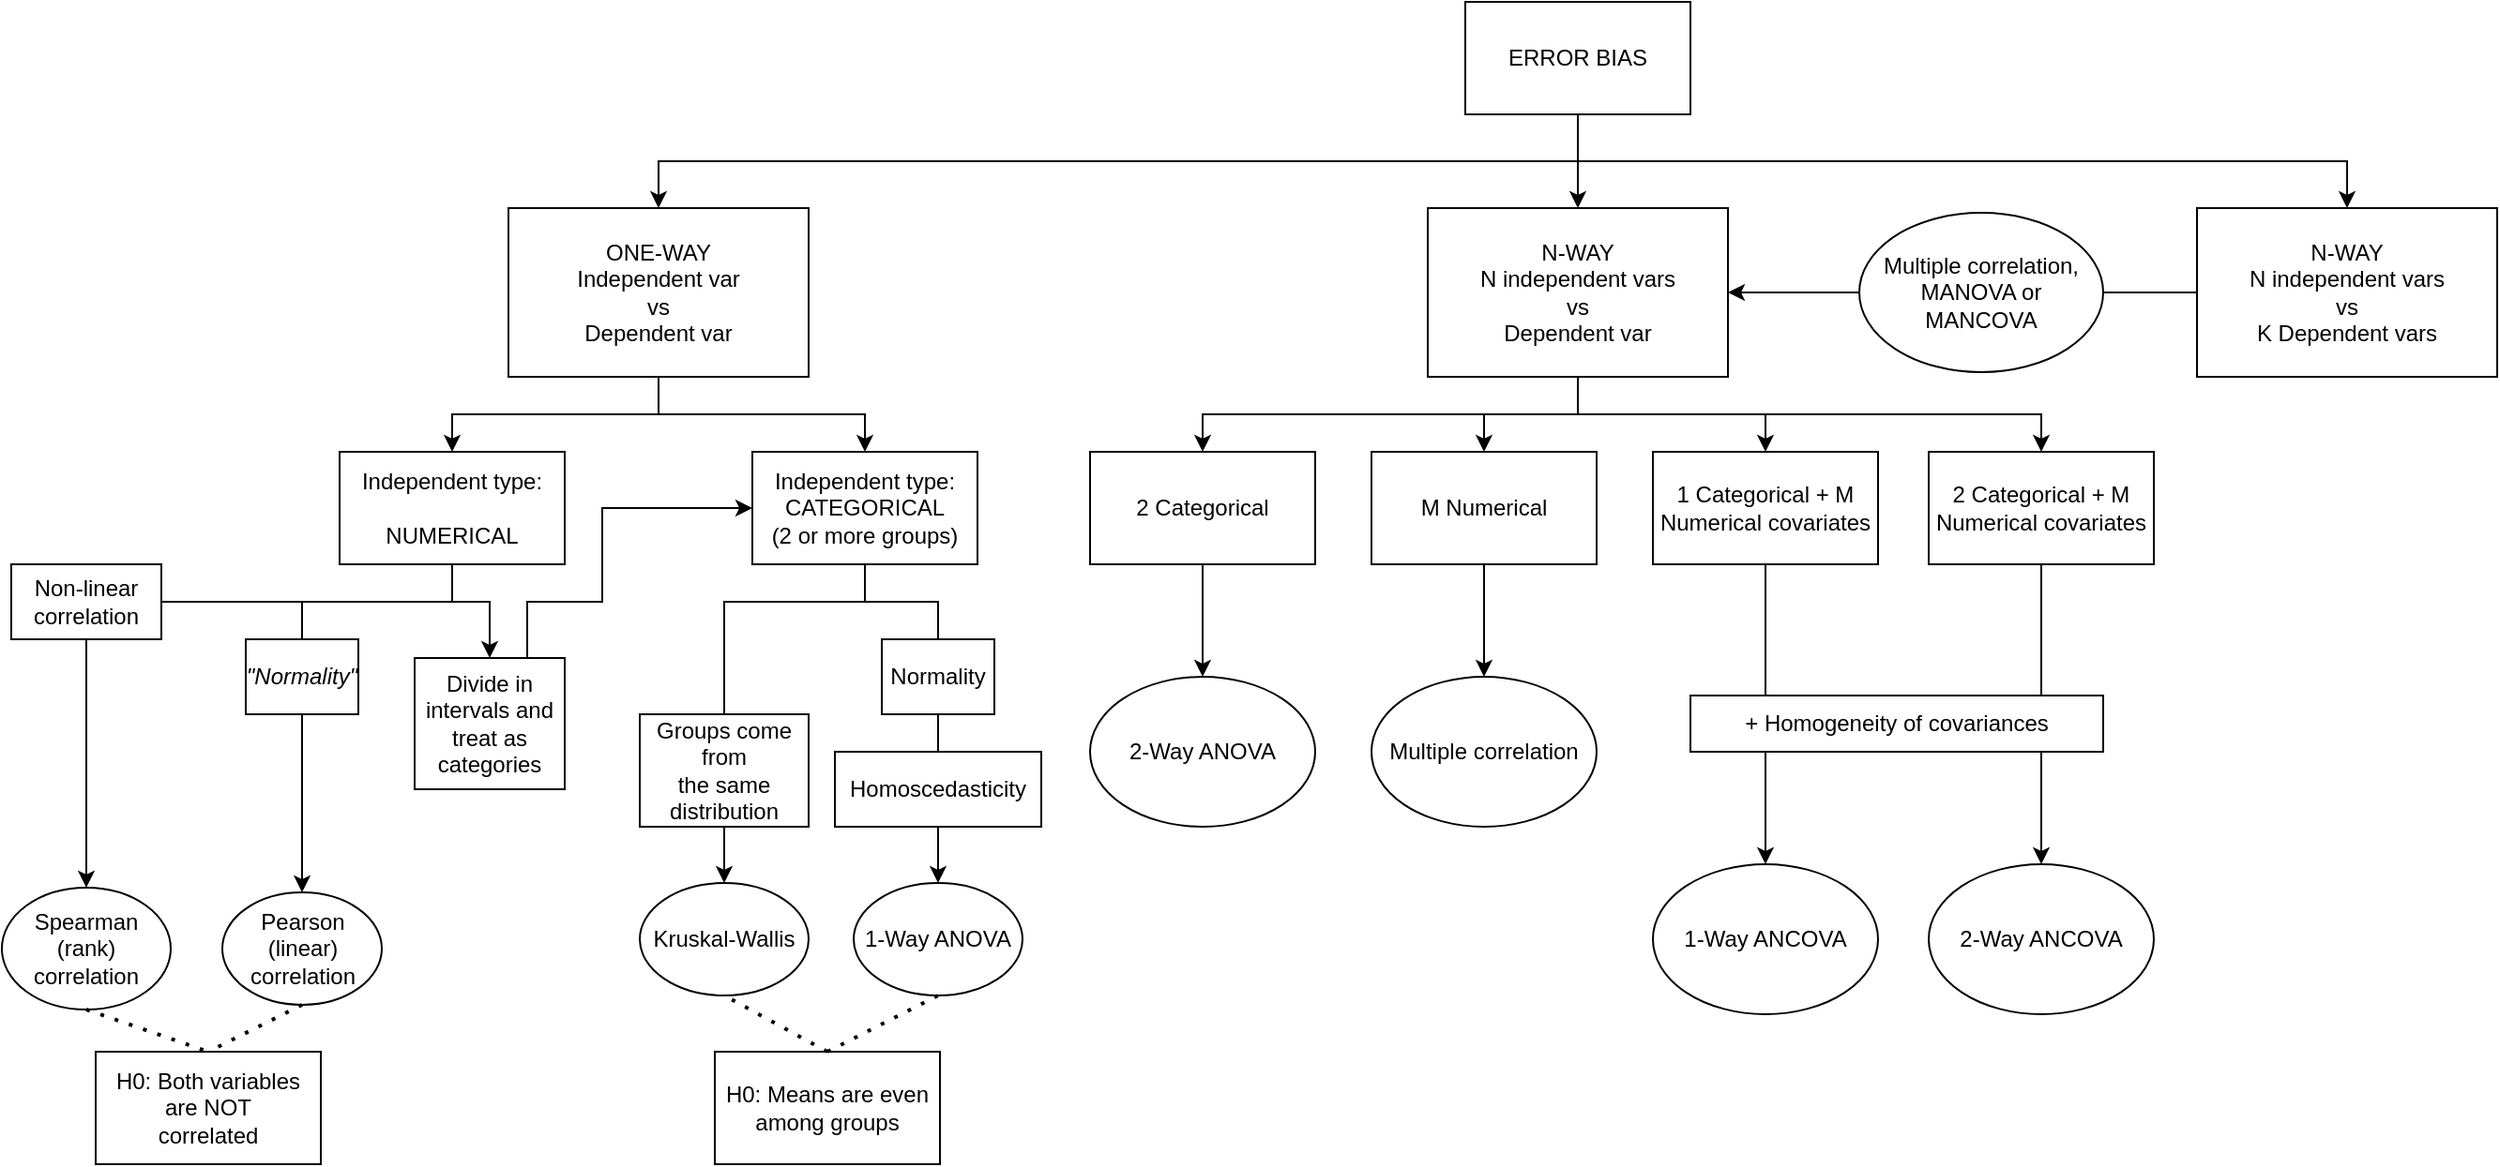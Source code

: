 <mxfile version="17.5.0" type="github">
  <diagram id="nlkPnwCIeHFaATNDk7t9" name="Page-1">
    <mxGraphModel dx="2249" dy="705" grid="1" gridSize="10" guides="1" tooltips="1" connect="1" arrows="1" fold="1" page="1" pageScale="1" pageWidth="827" pageHeight="1169" math="0" shadow="0">
      <root>
        <mxCell id="0" />
        <mxCell id="1" parent="0" />
        <mxCell id="x7gbHvze0u9rKhDAbI1o-14" style="edgeStyle=orthogonalEdgeStyle;rounded=0;orthogonalLoop=1;jettySize=auto;html=1;exitX=0.5;exitY=1;exitDx=0;exitDy=0;entryX=0.5;entryY=0;entryDx=0;entryDy=0;" parent="1" source="x7gbHvze0u9rKhDAbI1o-1" target="x7gbHvze0u9rKhDAbI1o-2" edge="1">
          <mxGeometry relative="1" as="geometry" />
        </mxCell>
        <mxCell id="x7gbHvze0u9rKhDAbI1o-38" style="edgeStyle=orthogonalEdgeStyle;rounded=0;orthogonalLoop=1;jettySize=auto;html=1;exitX=0.5;exitY=1;exitDx=0;exitDy=0;entryX=0.5;entryY=0;entryDx=0;entryDy=0;" parent="1" source="x7gbHvze0u9rKhDAbI1o-1" target="x7gbHvze0u9rKhDAbI1o-6" edge="1">
          <mxGeometry relative="1" as="geometry" />
        </mxCell>
        <mxCell id="x7gbHvze0u9rKhDAbI1o-61" style="edgeStyle=orthogonalEdgeStyle;rounded=0;orthogonalLoop=1;jettySize=auto;html=1;exitX=0.5;exitY=1;exitDx=0;exitDy=0;entryX=0.5;entryY=0;entryDx=0;entryDy=0;" parent="1" source="x7gbHvze0u9rKhDAbI1o-1" target="sU1CsyUOXi9waq4NskRp-3" edge="1">
          <mxGeometry relative="1" as="geometry">
            <mxPoint x="990" y="125" as="targetPoint" />
          </mxGeometry>
        </mxCell>
        <mxCell id="x7gbHvze0u9rKhDAbI1o-1" value="ERROR BIAS" style="rounded=0;whiteSpace=wrap;html=1;" parent="1" vertex="1">
          <mxGeometry x="580" y="40" width="120" height="60" as="geometry" />
        </mxCell>
        <mxCell id="x7gbHvze0u9rKhDAbI1o-15" style="edgeStyle=orthogonalEdgeStyle;rounded=0;orthogonalLoop=1;jettySize=auto;html=1;exitX=0.5;exitY=1;exitDx=0;exitDy=0;entryX=0.5;entryY=0;entryDx=0;entryDy=0;" parent="1" source="x7gbHvze0u9rKhDAbI1o-2" target="x7gbHvze0u9rKhDAbI1o-7" edge="1">
          <mxGeometry relative="1" as="geometry" />
        </mxCell>
        <mxCell id="x7gbHvze0u9rKhDAbI1o-19" style="edgeStyle=orthogonalEdgeStyle;rounded=0;orthogonalLoop=1;jettySize=auto;html=1;exitX=0.5;exitY=1;exitDx=0;exitDy=0;entryX=0.5;entryY=0;entryDx=0;entryDy=0;" parent="1" source="x7gbHvze0u9rKhDAbI1o-2" target="x7gbHvze0u9rKhDAbI1o-3" edge="1">
          <mxGeometry relative="1" as="geometry" />
        </mxCell>
        <mxCell id="x7gbHvze0u9rKhDAbI1o-2" value="ONE-WAY&lt;br&gt;Independent var&lt;br&gt;vs&lt;br&gt;Dependent var" style="rounded=0;whiteSpace=wrap;html=1;" parent="1" vertex="1">
          <mxGeometry x="70" y="150" width="160" height="90" as="geometry" />
        </mxCell>
        <mxCell id="x7gbHvze0u9rKhDAbI1o-23" style="edgeStyle=orthogonalEdgeStyle;rounded=0;orthogonalLoop=1;jettySize=auto;html=1;exitX=0.5;exitY=1;exitDx=0;exitDy=0;entryX=0.5;entryY=0;entryDx=0;entryDy=0;endArrow=none;" parent="1" source="x7gbHvze0u9rKhDAbI1o-3" target="x7gbHvze0u9rKhDAbI1o-20" edge="1">
          <mxGeometry relative="1" as="geometry" />
        </mxCell>
        <mxCell id="x7gbHvze0u9rKhDAbI1o-25" style="edgeStyle=orthogonalEdgeStyle;rounded=0;orthogonalLoop=1;jettySize=auto;html=1;exitX=0.5;exitY=1;exitDx=0;exitDy=0;entryX=0.5;entryY=0;entryDx=0;entryDy=0;endArrow=none;" parent="1" source="x7gbHvze0u9rKhDAbI1o-3" target="x7gbHvze0u9rKhDAbI1o-22" edge="1">
          <mxGeometry relative="1" as="geometry">
            <Array as="points">
              <mxPoint x="260" y="360" />
              <mxPoint x="185" y="360" />
            </Array>
          </mxGeometry>
        </mxCell>
        <mxCell id="x7gbHvze0u9rKhDAbI1o-3" value="Independent type:&lt;br&gt;CATEGORICAL&lt;br&gt;(2 or more groups)" style="rounded=0;whiteSpace=wrap;html=1;" parent="1" vertex="1">
          <mxGeometry x="200" y="280" width="120" height="60" as="geometry" />
        </mxCell>
        <mxCell id="x7gbHvze0u9rKhDAbI1o-50" style="edgeStyle=orthogonalEdgeStyle;rounded=0;orthogonalLoop=1;jettySize=auto;html=1;exitX=0.5;exitY=1;exitDx=0;exitDy=0;entryX=0.5;entryY=0;entryDx=0;entryDy=0;" parent="1" source="x7gbHvze0u9rKhDAbI1o-6" target="x7gbHvze0u9rKhDAbI1o-48" edge="1">
          <mxGeometry relative="1" as="geometry" />
        </mxCell>
        <mxCell id="x7gbHvze0u9rKhDAbI1o-51" style="edgeStyle=orthogonalEdgeStyle;rounded=0;orthogonalLoop=1;jettySize=auto;html=1;exitX=0.5;exitY=1;exitDx=0;exitDy=0;" parent="1" source="x7gbHvze0u9rKhDAbI1o-6" target="x7gbHvze0u9rKhDAbI1o-41" edge="1">
          <mxGeometry relative="1" as="geometry" />
        </mxCell>
        <mxCell id="x7gbHvze0u9rKhDAbI1o-52" style="edgeStyle=orthogonalEdgeStyle;rounded=0;orthogonalLoop=1;jettySize=auto;html=1;exitX=0.5;exitY=1;exitDx=0;exitDy=0;entryX=0.5;entryY=0;entryDx=0;entryDy=0;" parent="1" source="x7gbHvze0u9rKhDAbI1o-6" target="x7gbHvze0u9rKhDAbI1o-39" edge="1">
          <mxGeometry relative="1" as="geometry" />
        </mxCell>
        <mxCell id="x7gbHvze0u9rKhDAbI1o-53" style="edgeStyle=orthogonalEdgeStyle;rounded=0;orthogonalLoop=1;jettySize=auto;html=1;exitX=0.5;exitY=1;exitDx=0;exitDy=0;entryX=0.5;entryY=0;entryDx=0;entryDy=0;" parent="1" source="x7gbHvze0u9rKhDAbI1o-6" target="x7gbHvze0u9rKhDAbI1o-40" edge="1">
          <mxGeometry relative="1" as="geometry" />
        </mxCell>
        <mxCell id="x7gbHvze0u9rKhDAbI1o-6" value="N-WAY&lt;br&gt;N independent vars&lt;br&gt;vs&lt;br&gt;Dependent var" style="rounded=0;whiteSpace=wrap;html=1;" parent="1" vertex="1">
          <mxGeometry x="560" y="150" width="160" height="90" as="geometry" />
        </mxCell>
        <mxCell id="x7gbHvze0u9rKhDAbI1o-17" style="edgeStyle=orthogonalEdgeStyle;rounded=0;orthogonalLoop=1;jettySize=auto;html=1;entryX=0.5;entryY=0;entryDx=0;entryDy=0;" parent="1" target="x7gbHvze0u9rKhDAbI1o-8" edge="1">
          <mxGeometry relative="1" as="geometry">
            <Array as="points">
              <mxPoint x="-40" y="430" />
              <mxPoint x="-40" y="430" />
            </Array>
            <mxPoint x="-40" y="360" as="sourcePoint" />
          </mxGeometry>
        </mxCell>
        <mxCell id="sU1CsyUOXi9waq4NskRp-6" style="edgeStyle=orthogonalEdgeStyle;rounded=0;orthogonalLoop=1;jettySize=auto;html=1;entryX=1;entryY=0.5;entryDx=0;entryDy=0;strokeColor=none;" edge="1" parent="1" target="sU1CsyUOXi9waq4NskRp-2">
          <mxGeometry relative="1" as="geometry">
            <mxPoint x="-40" y="360" as="sourcePoint" />
          </mxGeometry>
        </mxCell>
        <mxCell id="sU1CsyUOXi9waq4NskRp-9" style="edgeStyle=orthogonalEdgeStyle;rounded=0;orthogonalLoop=1;jettySize=auto;html=1;exitX=0.5;exitY=1;exitDx=0;exitDy=0;" edge="1" parent="1" source="x7gbHvze0u9rKhDAbI1o-7">
          <mxGeometry relative="1" as="geometry">
            <mxPoint x="-160" y="360" as="targetPoint" />
            <mxPoint x="-40" y="340" as="sourcePoint" />
            <Array as="points">
              <mxPoint x="40" y="360" />
              <mxPoint x="-150" y="360" />
              <mxPoint x="-150" y="350" />
              <mxPoint x="-140" y="350" />
              <mxPoint x="-140" y="360" />
            </Array>
          </mxGeometry>
        </mxCell>
        <mxCell id="sU1CsyUOXi9waq4NskRp-13" style="edgeStyle=orthogonalEdgeStyle;rounded=0;orthogonalLoop=1;jettySize=auto;html=1;exitX=0.5;exitY=1;exitDx=0;exitDy=0;entryX=0.5;entryY=0;entryDx=0;entryDy=0;" edge="1" parent="1" source="x7gbHvze0u9rKhDAbI1o-7" target="sU1CsyUOXi9waq4NskRp-12">
          <mxGeometry relative="1" as="geometry">
            <Array as="points">
              <mxPoint x="40" y="360" />
              <mxPoint x="60" y="360" />
            </Array>
          </mxGeometry>
        </mxCell>
        <mxCell id="x7gbHvze0u9rKhDAbI1o-7" value="Independent type:&lt;br&gt;&lt;br&gt;NUMERICAL" style="rounded=0;whiteSpace=wrap;html=1;" parent="1" vertex="1">
          <mxGeometry x="-20" y="280" width="120" height="60" as="geometry" />
        </mxCell>
        <mxCell id="x7gbHvze0u9rKhDAbI1o-18" style="edgeStyle=orthogonalEdgeStyle;rounded=0;orthogonalLoop=1;jettySize=auto;html=1;exitX=0.5;exitY=1;exitDx=0;exitDy=0;entryX=0.5;entryY=0;entryDx=0;entryDy=0;" parent="1" source="x7gbHvze0u9rKhDAbI1o-8" target="x7gbHvze0u9rKhDAbI1o-9" edge="1">
          <mxGeometry relative="1" as="geometry" />
        </mxCell>
        <mxCell id="x7gbHvze0u9rKhDAbI1o-8" value="&lt;i&gt;&quot;Normality&quot;&lt;/i&gt;" style="rounded=0;whiteSpace=wrap;html=1;" parent="1" vertex="1">
          <mxGeometry x="-70" y="380" width="60" height="40" as="geometry" />
        </mxCell>
        <mxCell id="x7gbHvze0u9rKhDAbI1o-9" value="Pearson&lt;br&gt;(linear) correlation" style="ellipse;whiteSpace=wrap;html=1;" parent="1" vertex="1">
          <mxGeometry x="-82.5" y="515" width="85" height="60" as="geometry" />
        </mxCell>
        <mxCell id="x7gbHvze0u9rKhDAbI1o-10" value="Spearman (rank)&lt;br&gt;correlation" style="ellipse;whiteSpace=wrap;html=1;" parent="1" vertex="1">
          <mxGeometry x="-200" y="512.5" width="90" height="65" as="geometry" />
        </mxCell>
        <mxCell id="x7gbHvze0u9rKhDAbI1o-24" style="edgeStyle=orthogonalEdgeStyle;rounded=0;orthogonalLoop=1;jettySize=auto;html=1;exitX=0.5;exitY=1;exitDx=0;exitDy=0;entryX=0.5;entryY=0;entryDx=0;entryDy=0;endArrow=none;" parent="1" source="x7gbHvze0u9rKhDAbI1o-20" target="x7gbHvze0u9rKhDAbI1o-21" edge="1">
          <mxGeometry relative="1" as="geometry" />
        </mxCell>
        <mxCell id="x7gbHvze0u9rKhDAbI1o-20" value="Normality" style="rounded=0;whiteSpace=wrap;html=1;" parent="1" vertex="1">
          <mxGeometry x="269" y="380" width="60" height="40" as="geometry" />
        </mxCell>
        <mxCell id="x7gbHvze0u9rKhDAbI1o-29" style="edgeStyle=orthogonalEdgeStyle;rounded=0;orthogonalLoop=1;jettySize=auto;html=1;exitX=0.5;exitY=1;exitDx=0;exitDy=0;entryX=0.5;entryY=0;entryDx=0;entryDy=0;" parent="1" source="x7gbHvze0u9rKhDAbI1o-21" target="x7gbHvze0u9rKhDAbI1o-28" edge="1">
          <mxGeometry relative="1" as="geometry" />
        </mxCell>
        <mxCell id="x7gbHvze0u9rKhDAbI1o-21" value="Homoscedasticity" style="rounded=0;whiteSpace=wrap;html=1;" parent="1" vertex="1">
          <mxGeometry x="244" y="440" width="110" height="40" as="geometry" />
        </mxCell>
        <mxCell id="x7gbHvze0u9rKhDAbI1o-27" style="edgeStyle=orthogonalEdgeStyle;rounded=0;orthogonalLoop=1;jettySize=auto;html=1;exitX=0.5;exitY=1;exitDx=0;exitDy=0;entryX=0.5;entryY=0;entryDx=0;entryDy=0;" parent="1" source="x7gbHvze0u9rKhDAbI1o-22" target="x7gbHvze0u9rKhDAbI1o-26" edge="1">
          <mxGeometry relative="1" as="geometry" />
        </mxCell>
        <mxCell id="x7gbHvze0u9rKhDAbI1o-22" value="Groups come from&lt;br&gt;the same distribution" style="rounded=0;whiteSpace=wrap;html=1;" parent="1" vertex="1">
          <mxGeometry x="140" y="420" width="90" height="60" as="geometry" />
        </mxCell>
        <mxCell id="x7gbHvze0u9rKhDAbI1o-26" value="Kruskal-Wallis" style="ellipse;whiteSpace=wrap;html=1;" parent="1" vertex="1">
          <mxGeometry x="140" y="510" width="90" height="60" as="geometry" />
        </mxCell>
        <mxCell id="x7gbHvze0u9rKhDAbI1o-28" value="1-Way ANOVA" style="ellipse;whiteSpace=wrap;html=1;" parent="1" vertex="1">
          <mxGeometry x="254" y="510" width="90" height="60" as="geometry" />
        </mxCell>
        <mxCell id="x7gbHvze0u9rKhDAbI1o-32" value="H0: Both variables are NOT&lt;br&gt;correlated" style="rounded=0;whiteSpace=wrap;html=1;" parent="1" vertex="1">
          <mxGeometry x="-150" y="600" width="120" height="60" as="geometry" />
        </mxCell>
        <mxCell id="x7gbHvze0u9rKhDAbI1o-33" value="" style="endArrow=none;dashed=1;html=1;dashPattern=1 3;strokeWidth=2;rounded=0;exitX=0.5;exitY=1;exitDx=0;exitDy=0;entryX=0.5;entryY=0;entryDx=0;entryDy=0;" parent="1" source="x7gbHvze0u9rKhDAbI1o-10" target="x7gbHvze0u9rKhDAbI1o-32" edge="1">
          <mxGeometry width="50" height="50" relative="1" as="geometry">
            <mxPoint x="310" y="470" as="sourcePoint" />
            <mxPoint x="360" y="420" as="targetPoint" />
          </mxGeometry>
        </mxCell>
        <mxCell id="x7gbHvze0u9rKhDAbI1o-34" value="" style="endArrow=none;dashed=1;html=1;dashPattern=1 3;strokeWidth=2;rounded=0;exitX=0.5;exitY=1;exitDx=0;exitDy=0;" parent="1" source="x7gbHvze0u9rKhDAbI1o-9" edge="1">
          <mxGeometry width="50" height="50" relative="1" as="geometry">
            <mxPoint x="-135" y="580" as="sourcePoint" />
            <mxPoint x="-90" y="600" as="targetPoint" />
          </mxGeometry>
        </mxCell>
        <mxCell id="x7gbHvze0u9rKhDAbI1o-35" value="H0: Means are even&lt;br&gt;among groups" style="rounded=0;whiteSpace=wrap;html=1;" parent="1" vertex="1">
          <mxGeometry x="180" y="600" width="120" height="60" as="geometry" />
        </mxCell>
        <mxCell id="x7gbHvze0u9rKhDAbI1o-36" value="" style="endArrow=none;dashed=1;html=1;dashPattern=1 3;strokeWidth=2;rounded=0;entryX=0.5;entryY=1;entryDx=0;entryDy=0;exitX=0.5;exitY=0;exitDx=0;exitDy=0;" parent="1" source="x7gbHvze0u9rKhDAbI1o-35" target="x7gbHvze0u9rKhDAbI1o-26" edge="1">
          <mxGeometry width="50" height="50" relative="1" as="geometry">
            <mxPoint x="100" y="680" as="sourcePoint" />
            <mxPoint x="150" y="630" as="targetPoint" />
          </mxGeometry>
        </mxCell>
        <mxCell id="x7gbHvze0u9rKhDAbI1o-37" value="" style="endArrow=none;dashed=1;html=1;dashPattern=1 3;strokeWidth=2;rounded=0;exitX=0.5;exitY=0;exitDx=0;exitDy=0;entryX=0.5;entryY=1;entryDx=0;entryDy=0;" parent="1" source="x7gbHvze0u9rKhDAbI1o-35" target="x7gbHvze0u9rKhDAbI1o-28" edge="1">
          <mxGeometry width="50" height="50" relative="1" as="geometry">
            <mxPoint x="300" y="620" as="sourcePoint" />
            <mxPoint x="350" y="570" as="targetPoint" />
          </mxGeometry>
        </mxCell>
        <mxCell id="x7gbHvze0u9rKhDAbI1o-56" value="" style="edgeStyle=orthogonalEdgeStyle;rounded=0;orthogonalLoop=1;jettySize=auto;html=1;" parent="1" source="x7gbHvze0u9rKhDAbI1o-39" target="x7gbHvze0u9rKhDAbI1o-45" edge="1">
          <mxGeometry relative="1" as="geometry" />
        </mxCell>
        <mxCell id="x7gbHvze0u9rKhDAbI1o-39" value="1 Categorical + M&lt;br&gt;Numerical covariates" style="rounded=0;whiteSpace=wrap;html=1;" parent="1" vertex="1">
          <mxGeometry x="680" y="280" width="120" height="60" as="geometry" />
        </mxCell>
        <mxCell id="x7gbHvze0u9rKhDAbI1o-57" value="" style="edgeStyle=orthogonalEdgeStyle;rounded=0;orthogonalLoop=1;jettySize=auto;html=1;" parent="1" source="x7gbHvze0u9rKhDAbI1o-40" target="x7gbHvze0u9rKhDAbI1o-46" edge="1">
          <mxGeometry relative="1" as="geometry" />
        </mxCell>
        <mxCell id="x7gbHvze0u9rKhDAbI1o-40" value="2 Categorical + M&lt;br&gt;Numerical covariates" style="rounded=0;whiteSpace=wrap;html=1;" parent="1" vertex="1">
          <mxGeometry x="827" y="280" width="120" height="60" as="geometry" />
        </mxCell>
        <mxCell id="x7gbHvze0u9rKhDAbI1o-55" value="" style="edgeStyle=orthogonalEdgeStyle;rounded=0;orthogonalLoop=1;jettySize=auto;html=1;" parent="1" source="x7gbHvze0u9rKhDAbI1o-41" target="x7gbHvze0u9rKhDAbI1o-47" edge="1">
          <mxGeometry relative="1" as="geometry" />
        </mxCell>
        <mxCell id="x7gbHvze0u9rKhDAbI1o-41" value="M Numerical" style="rounded=0;whiteSpace=wrap;html=1;" parent="1" vertex="1">
          <mxGeometry x="530" y="280" width="120" height="60" as="geometry" />
        </mxCell>
        <mxCell id="x7gbHvze0u9rKhDAbI1o-45" value="&lt;span&gt;1-Way ANCOVA&lt;/span&gt;" style="ellipse;whiteSpace=wrap;html=1;" parent="1" vertex="1">
          <mxGeometry x="680" y="500" width="120" height="80" as="geometry" />
        </mxCell>
        <mxCell id="x7gbHvze0u9rKhDAbI1o-46" value="&lt;span&gt;2-Way ANCOVA&lt;/span&gt;" style="ellipse;whiteSpace=wrap;html=1;" parent="1" vertex="1">
          <mxGeometry x="827" y="500" width="120" height="80" as="geometry" />
        </mxCell>
        <mxCell id="x7gbHvze0u9rKhDAbI1o-47" value="&lt;span&gt;Multiple correlation&lt;br&gt;&lt;/span&gt;" style="ellipse;whiteSpace=wrap;html=1;" parent="1" vertex="1">
          <mxGeometry x="530" y="400" width="120" height="80" as="geometry" />
        </mxCell>
        <mxCell id="x7gbHvze0u9rKhDAbI1o-54" style="edgeStyle=orthogonalEdgeStyle;rounded=0;orthogonalLoop=1;jettySize=auto;html=1;exitX=0.5;exitY=1;exitDx=0;exitDy=0;entryX=0.5;entryY=0;entryDx=0;entryDy=0;" parent="1" source="x7gbHvze0u9rKhDAbI1o-48" target="x7gbHvze0u9rKhDAbI1o-49" edge="1">
          <mxGeometry relative="1" as="geometry" />
        </mxCell>
        <mxCell id="x7gbHvze0u9rKhDAbI1o-48" value="2 Categorical" style="rounded=0;whiteSpace=wrap;html=1;" parent="1" vertex="1">
          <mxGeometry x="380" y="280" width="120" height="60" as="geometry" />
        </mxCell>
        <mxCell id="x7gbHvze0u9rKhDAbI1o-49" value="&lt;span&gt;2-Way ANOVA&lt;/span&gt;" style="ellipse;whiteSpace=wrap;html=1;" parent="1" vertex="1">
          <mxGeometry x="380" y="400" width="120" height="80" as="geometry" />
        </mxCell>
        <mxCell id="x7gbHvze0u9rKhDAbI1o-58" value="+ Homogeneity of covariances" style="rounded=0;whiteSpace=wrap;html=1;" parent="1" vertex="1">
          <mxGeometry x="700" y="410" width="220" height="30" as="geometry" />
        </mxCell>
        <mxCell id="sU1CsyUOXi9waq4NskRp-10" style="edgeStyle=orthogonalEdgeStyle;rounded=0;orthogonalLoop=1;jettySize=auto;html=1;exitX=0.5;exitY=1;exitDx=0;exitDy=0;entryX=0.5;entryY=0;entryDx=0;entryDy=0;" edge="1" parent="1" source="sU1CsyUOXi9waq4NskRp-2" target="x7gbHvze0u9rKhDAbI1o-10">
          <mxGeometry relative="1" as="geometry" />
        </mxCell>
        <mxCell id="sU1CsyUOXi9waq4NskRp-2" value="Non-linear&lt;br&gt;correlation" style="rounded=0;whiteSpace=wrap;html=1;" vertex="1" parent="1">
          <mxGeometry x="-195" y="340" width="80" height="40" as="geometry" />
        </mxCell>
        <mxCell id="sU1CsyUOXi9waq4NskRp-4" style="edgeStyle=orthogonalEdgeStyle;rounded=0;orthogonalLoop=1;jettySize=auto;html=1;entryX=1;entryY=0.5;entryDx=0;entryDy=0;" edge="1" parent="1" source="sU1CsyUOXi9waq4NskRp-3" target="x7gbHvze0u9rKhDAbI1o-6">
          <mxGeometry relative="1" as="geometry" />
        </mxCell>
        <mxCell id="sU1CsyUOXi9waq4NskRp-3" value="N-WAY&lt;br&gt;N independent vars&lt;br&gt;vs&lt;br&gt;K Dependent vars" style="rounded=0;whiteSpace=wrap;html=1;" vertex="1" parent="1">
          <mxGeometry x="970" y="150" width="160" height="90" as="geometry" />
        </mxCell>
        <mxCell id="sU1CsyUOXi9waq4NskRp-5" value="Multiple correlation,&lt;br&gt;MANOVA or&lt;br&gt;MANCOVA" style="ellipse;whiteSpace=wrap;html=1;" vertex="1" parent="1">
          <mxGeometry x="790" y="152.5" width="130" height="85" as="geometry" />
        </mxCell>
        <mxCell id="sU1CsyUOXi9waq4NskRp-14" style="edgeStyle=orthogonalEdgeStyle;rounded=0;orthogonalLoop=1;jettySize=auto;html=1;exitX=0.75;exitY=0;exitDx=0;exitDy=0;entryX=0;entryY=0.5;entryDx=0;entryDy=0;" edge="1" parent="1" source="sU1CsyUOXi9waq4NskRp-12" target="x7gbHvze0u9rKhDAbI1o-3">
          <mxGeometry relative="1" as="geometry">
            <Array as="points">
              <mxPoint x="80" y="360" />
              <mxPoint x="120" y="360" />
              <mxPoint x="120" y="310" />
            </Array>
          </mxGeometry>
        </mxCell>
        <mxCell id="sU1CsyUOXi9waq4NskRp-12" value="Divide in intervals and treat as categories" style="rounded=0;whiteSpace=wrap;html=1;" vertex="1" parent="1">
          <mxGeometry x="20" y="390" width="80" height="70" as="geometry" />
        </mxCell>
      </root>
    </mxGraphModel>
  </diagram>
</mxfile>

